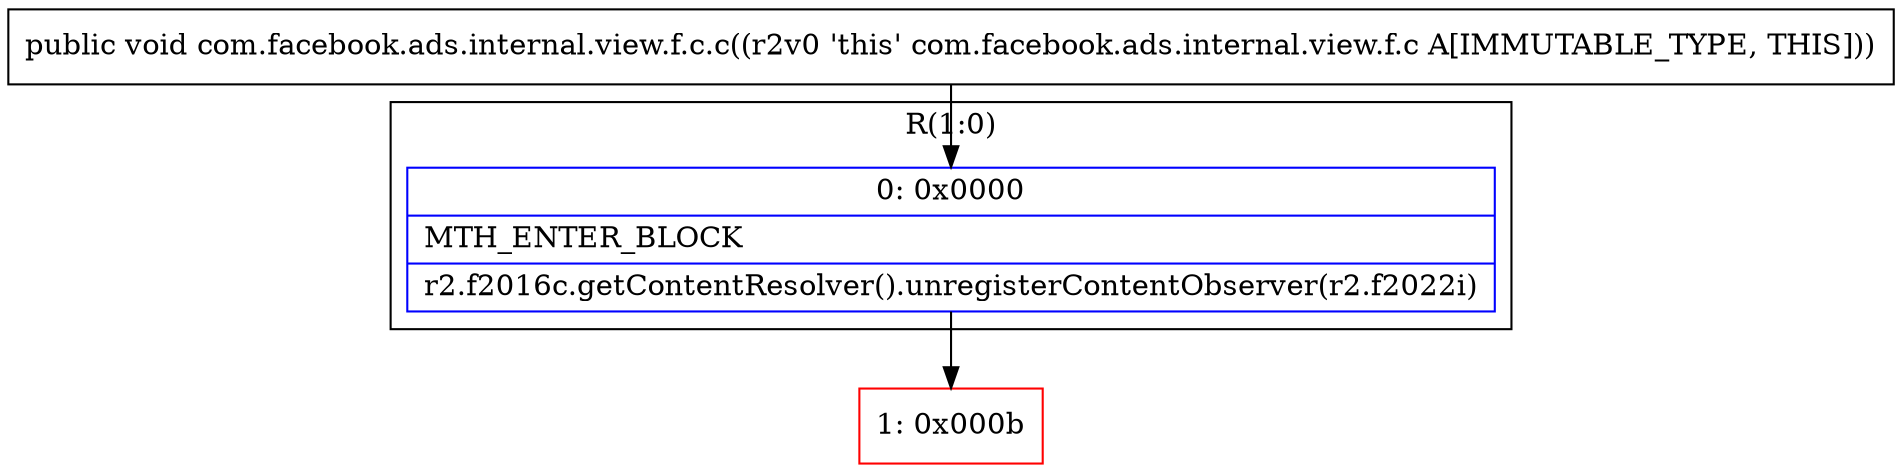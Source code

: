 digraph "CFG forcom.facebook.ads.internal.view.f.c.c()V" {
subgraph cluster_Region_2085388565 {
label = "R(1:0)";
node [shape=record,color=blue];
Node_0 [shape=record,label="{0\:\ 0x0000|MTH_ENTER_BLOCK\l|r2.f2016c.getContentResolver().unregisterContentObserver(r2.f2022i)\l}"];
}
Node_1 [shape=record,color=red,label="{1\:\ 0x000b}"];
MethodNode[shape=record,label="{public void com.facebook.ads.internal.view.f.c.c((r2v0 'this' com.facebook.ads.internal.view.f.c A[IMMUTABLE_TYPE, THIS])) }"];
MethodNode -> Node_0;
Node_0 -> Node_1;
}

